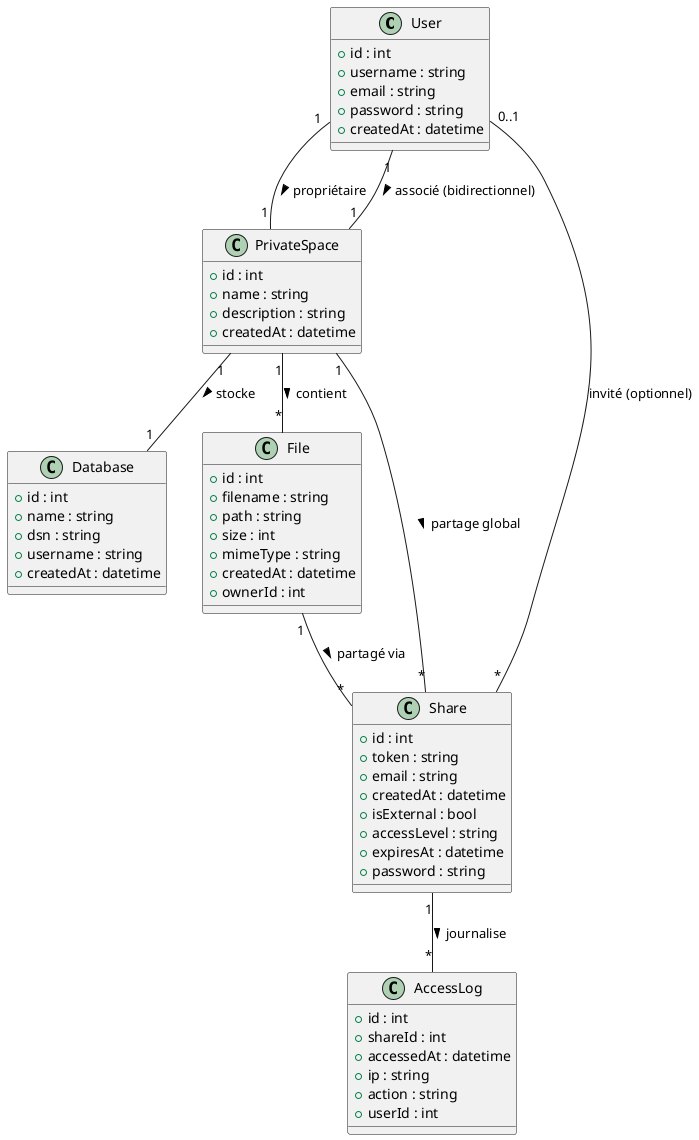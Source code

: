 @startuml

' Diagramme de classes principal pour Home Cloud (particuliers, partage)

class User {
  +id : int
  +username : string
  +email : string
  +password : string
  +createdAt : datetime
}

class PrivateSpace {
  +id : int
  +name : string
  +description : string
  +createdAt : datetime
}

class Database {
  +id : int
  +name : string
  +dsn : string
  +username : string
  +createdAt : datetime
}

class File {
  +id : int
  +filename : string
  +path : string
  +size : int
  +mimeType : string
  +createdAt : datetime
  +ownerId : int
}

class Share {
  +id : int
  +token : string
  +email : string
  +createdAt : datetime
  +isExternal : bool
  +accessLevel : string
  +expiresAt : datetime
  +password : string
}

class AccessLog {
  +id : int
  +shareId : int
  +accessedAt : datetime
  +ip : string
  +action : string
  +userId : int
}

' Suppression de AccessRight (droit géré directement dans Share par accessLevel)

User "1" -- "1" PrivateSpace : propriétaire >
PrivateSpace "1" -- "1" User : < associé (bidirectionnel)
PrivateSpace "1" -- "1" Database : stocke >
PrivateSpace "1" -- "*" File : contient >
File "1" -- "*" Share : partagé via >
PrivateSpace "1" -- "*" Share : partage global >
Share "*" -- "0..1" User : invité (optionnel)
Share "1" -- "*" AccessLog : journalise >

' NOTE: Chaque PrivateSpace est associé à un sous-domaine dédié (multi-tenant applicatif)
' L'isolation des données est assurée par la détection du sous-domaine côté Symfony
' Un User possède un PrivateSpace, chaque PrivateSpace correspond à un sous-domaine

@enduml
